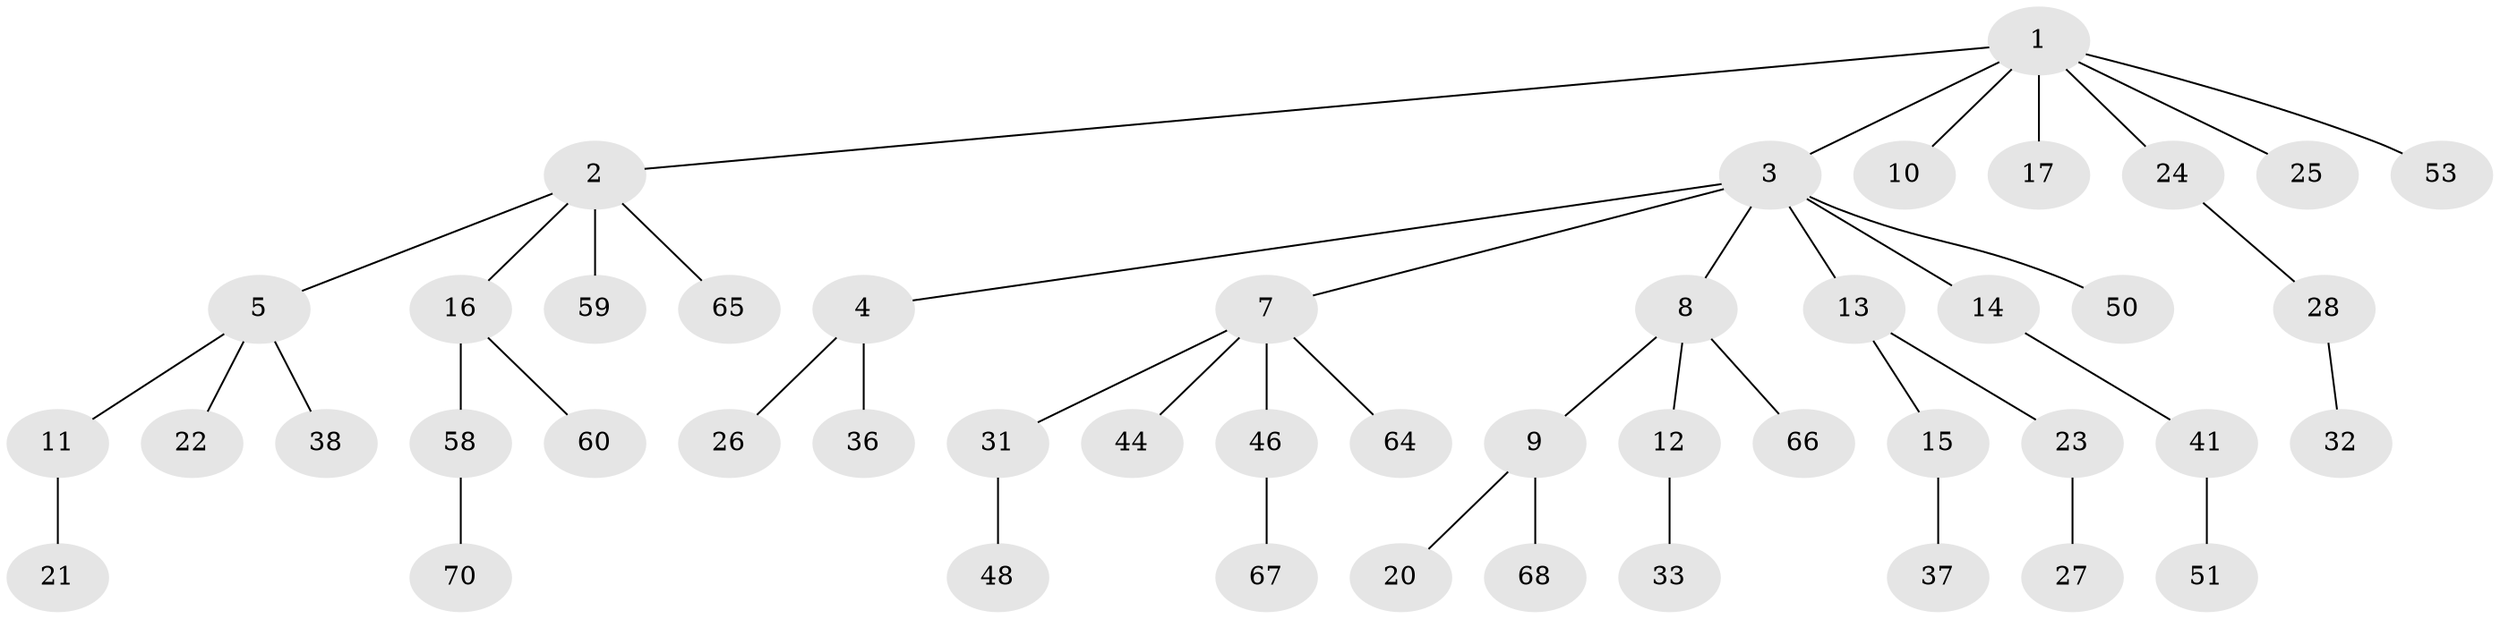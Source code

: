 // original degree distribution, {7: 0.014084507042253521, 6: 0.028169014084507043, 5: 0.014084507042253521, 4: 0.08450704225352113, 2: 0.23943661971830985, 3: 0.09859154929577464, 1: 0.5211267605633803}
// Generated by graph-tools (version 1.1) at 2025/42/03/06/25 10:42:02]
// undirected, 47 vertices, 46 edges
graph export_dot {
graph [start="1"]
  node [color=gray90,style=filled];
  1 [super="+35"];
  2 [super="+19"];
  3 [super="+6"];
  4 [super="+71"];
  5;
  7 [super="+54"];
  8;
  9 [super="+61"];
  10 [super="+29"];
  11 [super="+45"];
  12;
  13 [super="+63"];
  14 [super="+30"];
  15 [super="+18"];
  16 [super="+34"];
  17;
  20;
  21;
  22 [super="+42"];
  23 [super="+43"];
  24;
  25;
  26 [super="+52"];
  27 [super="+39"];
  28 [super="+56"];
  31 [super="+49"];
  32;
  33 [super="+40"];
  36;
  37;
  38 [super="+47"];
  41 [super="+55"];
  44;
  46 [super="+57"];
  48;
  50;
  51;
  53;
  58;
  59 [super="+62"];
  60;
  64;
  65;
  66 [super="+69"];
  67;
  68;
  70;
  1 -- 2;
  1 -- 3;
  1 -- 10;
  1 -- 17;
  1 -- 24;
  1 -- 25;
  1 -- 53;
  2 -- 5;
  2 -- 16;
  2 -- 59;
  2 -- 65;
  3 -- 4;
  3 -- 7;
  3 -- 50;
  3 -- 8;
  3 -- 13;
  3 -- 14;
  4 -- 26;
  4 -- 36;
  5 -- 11;
  5 -- 22;
  5 -- 38;
  7 -- 31;
  7 -- 44;
  7 -- 46;
  7 -- 64;
  8 -- 9;
  8 -- 12;
  8 -- 66;
  9 -- 20;
  9 -- 68;
  11 -- 21;
  12 -- 33;
  13 -- 15;
  13 -- 23;
  14 -- 41;
  15 -- 37;
  16 -- 58;
  16 -- 60;
  23 -- 27;
  24 -- 28;
  28 -- 32;
  31 -- 48;
  41 -- 51;
  46 -- 67;
  58 -- 70;
}
